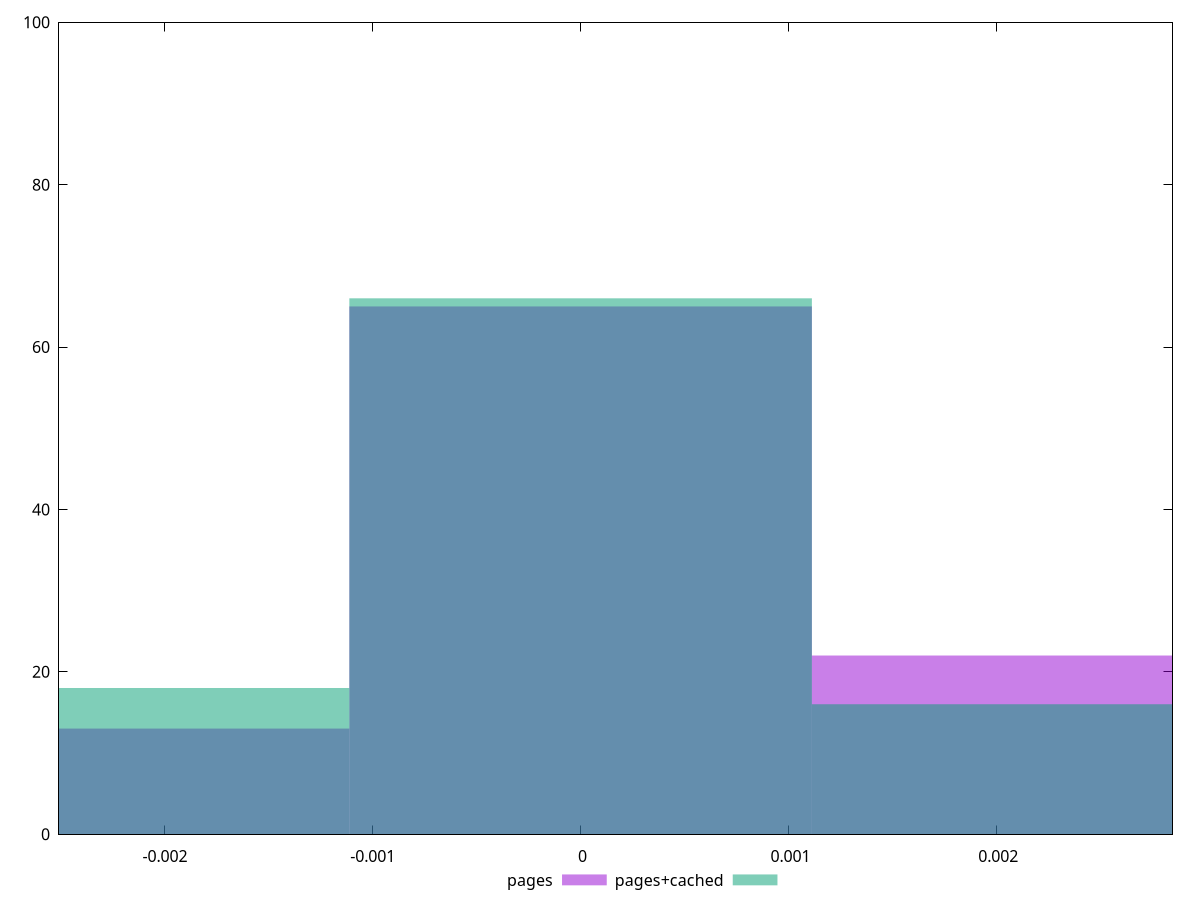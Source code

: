 reset

$pages <<EOF
0 65
0.0022255235115995905 22
-0.0022255235115995905 13
EOF

$pagesCached <<EOF
0 66
0.0022255235115995905 16
-0.0022255235115995905 18
EOF

set key outside below
set boxwidth 0.0022255235115995905
set xrange [-0.002509781009874806:0.0028479029780120457]
set yrange [0:100]
set trange [0:100]
set style fill transparent solid 0.5 noborder
set terminal svg size 640, 500 enhanced background rgb 'white'
set output "report_00015_2021-02-09T16-11-33.973Z/meta/pScore-difference/comparison/histogram/0_vs_1.svg"

plot $pages title "pages" with boxes, \
     $pagesCached title "pages+cached" with boxes

reset
